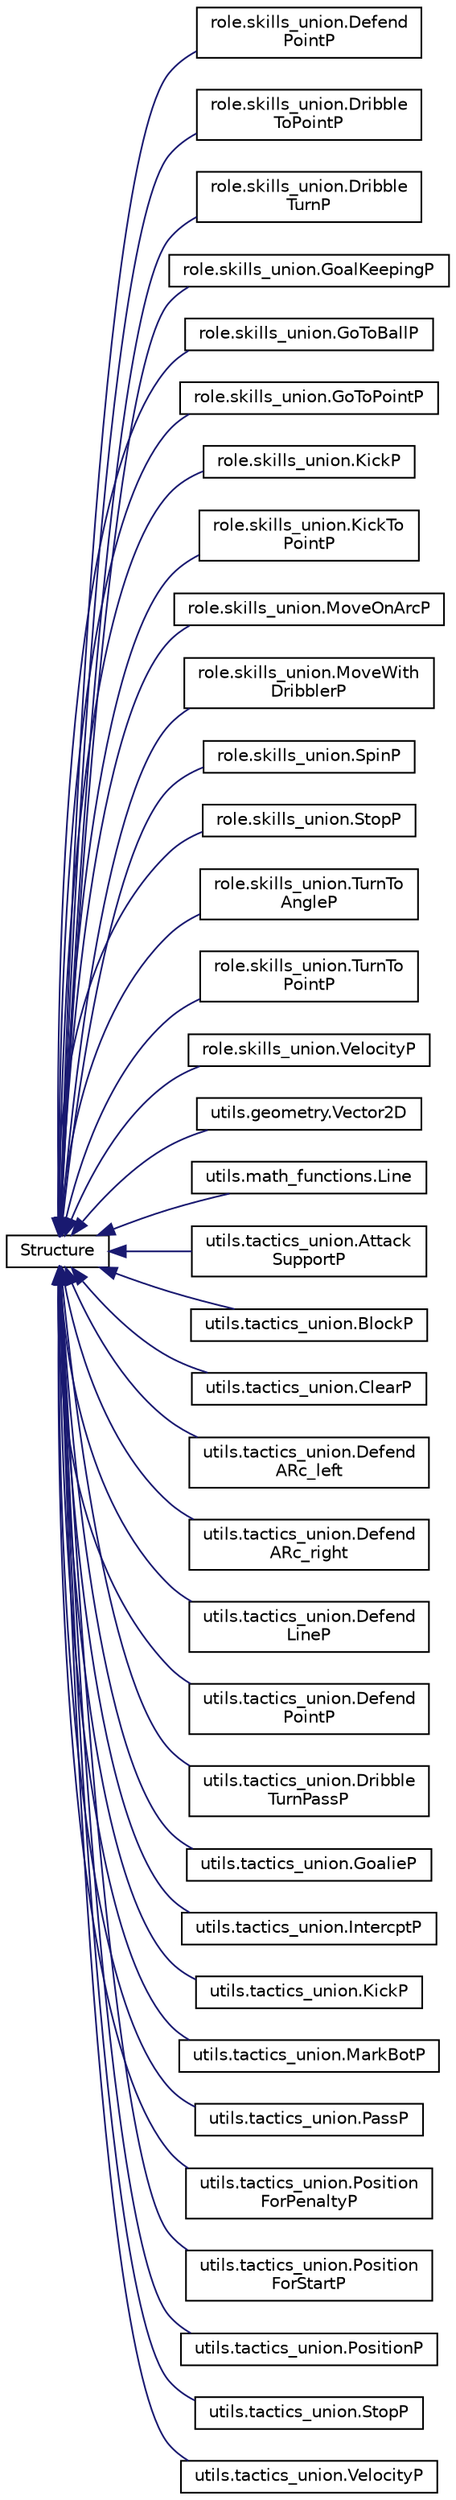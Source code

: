 digraph "Graphical Class Hierarchy"
{
 // INTERACTIVE_SVG=YES
  edge [fontname="Helvetica",fontsize="10",labelfontname="Helvetica",labelfontsize="10"];
  node [fontname="Helvetica",fontsize="10",shape=record];
  rankdir="LR";
  Node1 [label="Structure",height=0.2,width=0.4,color="black", fillcolor="white", style="filled",URL="$d3/d0e/class_structure.html"];
  Node1 -> Node2 [dir="back",color="midnightblue",fontsize="10",style="solid",fontname="Helvetica"];
  Node2 [label="role.skills_union.Defend\lPointP",height=0.2,width=0.4,color="black", fillcolor="white", style="filled",URL="$d1/d48/classrole_1_1skills__union_1_1_defend_point_p.html"];
  Node1 -> Node3 [dir="back",color="midnightblue",fontsize="10",style="solid",fontname="Helvetica"];
  Node3 [label="role.skills_union.Dribble\lToPointP",height=0.2,width=0.4,color="black", fillcolor="white", style="filled",URL="$d1/d1b/classrole_1_1skills__union_1_1_dribble_to_point_p.html"];
  Node1 -> Node4 [dir="back",color="midnightblue",fontsize="10",style="solid",fontname="Helvetica"];
  Node4 [label="role.skills_union.Dribble\lTurnP",height=0.2,width=0.4,color="black", fillcolor="white", style="filled",URL="$d6/dd4/classrole_1_1skills__union_1_1_dribble_turn_p.html"];
  Node1 -> Node5 [dir="back",color="midnightblue",fontsize="10",style="solid",fontname="Helvetica"];
  Node5 [label="role.skills_union.GoalKeepingP",height=0.2,width=0.4,color="black", fillcolor="white", style="filled",URL="$d7/d39/classrole_1_1skills__union_1_1_goal_keeping_p.html"];
  Node1 -> Node6 [dir="back",color="midnightblue",fontsize="10",style="solid",fontname="Helvetica"];
  Node6 [label="role.skills_union.GoToBallP",height=0.2,width=0.4,color="black", fillcolor="white", style="filled",URL="$d1/d5d/classrole_1_1skills__union_1_1_go_to_ball_p.html"];
  Node1 -> Node7 [dir="back",color="midnightblue",fontsize="10",style="solid",fontname="Helvetica"];
  Node7 [label="role.skills_union.GoToPointP",height=0.2,width=0.4,color="black", fillcolor="white", style="filled",URL="$d7/d17/classrole_1_1skills__union_1_1_go_to_point_p.html"];
  Node1 -> Node8 [dir="back",color="midnightblue",fontsize="10",style="solid",fontname="Helvetica"];
  Node8 [label="role.skills_union.KickP",height=0.2,width=0.4,color="black", fillcolor="white", style="filled",URL="$d9/df0/classrole_1_1skills__union_1_1_kick_p.html"];
  Node1 -> Node9 [dir="back",color="midnightblue",fontsize="10",style="solid",fontname="Helvetica"];
  Node9 [label="role.skills_union.KickTo\lPointP",height=0.2,width=0.4,color="black", fillcolor="white", style="filled",URL="$d9/d81/classrole_1_1skills__union_1_1_kick_to_point_p.html"];
  Node1 -> Node10 [dir="back",color="midnightblue",fontsize="10",style="solid",fontname="Helvetica"];
  Node10 [label="role.skills_union.MoveOnArcP",height=0.2,width=0.4,color="black", fillcolor="white", style="filled",URL="$d0/d7d/classrole_1_1skills__union_1_1_move_on_arc_p.html"];
  Node1 -> Node11 [dir="back",color="midnightblue",fontsize="10",style="solid",fontname="Helvetica"];
  Node11 [label="role.skills_union.MoveWith\lDribblerP",height=0.2,width=0.4,color="black", fillcolor="white", style="filled",URL="$d9/d94/classrole_1_1skills__union_1_1_move_with_dribbler_p.html"];
  Node1 -> Node12 [dir="back",color="midnightblue",fontsize="10",style="solid",fontname="Helvetica"];
  Node12 [label="role.skills_union.SpinP",height=0.2,width=0.4,color="black", fillcolor="white", style="filled",URL="$df/d58/classrole_1_1skills__union_1_1_spin_p.html"];
  Node1 -> Node13 [dir="back",color="midnightblue",fontsize="10",style="solid",fontname="Helvetica"];
  Node13 [label="role.skills_union.StopP",height=0.2,width=0.4,color="black", fillcolor="white", style="filled",URL="$d8/d66/classrole_1_1skills__union_1_1_stop_p.html"];
  Node1 -> Node14 [dir="back",color="midnightblue",fontsize="10",style="solid",fontname="Helvetica"];
  Node14 [label="role.skills_union.TurnTo\lAngleP",height=0.2,width=0.4,color="black", fillcolor="white", style="filled",URL="$df/d66/classrole_1_1skills__union_1_1_turn_to_angle_p.html"];
  Node1 -> Node15 [dir="back",color="midnightblue",fontsize="10",style="solid",fontname="Helvetica"];
  Node15 [label="role.skills_union.TurnTo\lPointP",height=0.2,width=0.4,color="black", fillcolor="white", style="filled",URL="$d5/d54/classrole_1_1skills__union_1_1_turn_to_point_p.html"];
  Node1 -> Node16 [dir="back",color="midnightblue",fontsize="10",style="solid",fontname="Helvetica"];
  Node16 [label="role.skills_union.VelocityP",height=0.2,width=0.4,color="black", fillcolor="white", style="filled",URL="$db/d80/classrole_1_1skills__union_1_1_velocity_p.html"];
  Node1 -> Node17 [dir="back",color="midnightblue",fontsize="10",style="solid",fontname="Helvetica"];
  Node17 [label="utils.geometry.Vector2D",height=0.2,width=0.4,color="black", fillcolor="white", style="filled",URL="$d9/dba/classutils_1_1geometry_1_1_vector2_d.html"];
  Node1 -> Node18 [dir="back",color="midnightblue",fontsize="10",style="solid",fontname="Helvetica"];
  Node18 [label="utils.math_functions.Line",height=0.2,width=0.4,color="black", fillcolor="white", style="filled",URL="$dc/d10/classutils_1_1math__functions_1_1_line.html"];
  Node1 -> Node19 [dir="back",color="midnightblue",fontsize="10",style="solid",fontname="Helvetica"];
  Node19 [label="utils.tactics_union.Attack\lSupportP",height=0.2,width=0.4,color="black", fillcolor="white", style="filled",URL="$d6/df7/classutils_1_1tactics__union_1_1_attack_support_p.html"];
  Node1 -> Node20 [dir="back",color="midnightblue",fontsize="10",style="solid",fontname="Helvetica"];
  Node20 [label="utils.tactics_union.BlockP",height=0.2,width=0.4,color="black", fillcolor="white", style="filled",URL="$d6/d3f/classutils_1_1tactics__union_1_1_block_p.html"];
  Node1 -> Node21 [dir="back",color="midnightblue",fontsize="10",style="solid",fontname="Helvetica"];
  Node21 [label="utils.tactics_union.ClearP",height=0.2,width=0.4,color="black", fillcolor="white", style="filled",URL="$d9/d54/classutils_1_1tactics__union_1_1_clear_p.html"];
  Node1 -> Node22 [dir="back",color="midnightblue",fontsize="10",style="solid",fontname="Helvetica"];
  Node22 [label="utils.tactics_union.Defend\lARc_left",height=0.2,width=0.4,color="black", fillcolor="white", style="filled",URL="$d3/d2d/classutils_1_1tactics__union_1_1_defend_a_rc__left.html"];
  Node1 -> Node23 [dir="back",color="midnightblue",fontsize="10",style="solid",fontname="Helvetica"];
  Node23 [label="utils.tactics_union.Defend\lARc_right",height=0.2,width=0.4,color="black", fillcolor="white", style="filled",URL="$d0/d72/classutils_1_1tactics__union_1_1_defend_a_rc__right.html"];
  Node1 -> Node24 [dir="back",color="midnightblue",fontsize="10",style="solid",fontname="Helvetica"];
  Node24 [label="utils.tactics_union.Defend\lLineP",height=0.2,width=0.4,color="black", fillcolor="white", style="filled",URL="$d6/d7b/classutils_1_1tactics__union_1_1_defend_line_p.html"];
  Node1 -> Node25 [dir="back",color="midnightblue",fontsize="10",style="solid",fontname="Helvetica"];
  Node25 [label="utils.tactics_union.Defend\lPointP",height=0.2,width=0.4,color="black", fillcolor="white", style="filled",URL="$d5/d99/classutils_1_1tactics__union_1_1_defend_point_p.html"];
  Node1 -> Node26 [dir="back",color="midnightblue",fontsize="10",style="solid",fontname="Helvetica"];
  Node26 [label="utils.tactics_union.Dribble\lTurnPassP",height=0.2,width=0.4,color="black", fillcolor="white", style="filled",URL="$d7/d26/classutils_1_1tactics__union_1_1_dribble_turn_pass_p.html"];
  Node1 -> Node27 [dir="back",color="midnightblue",fontsize="10",style="solid",fontname="Helvetica"];
  Node27 [label="utils.tactics_union.GoalieP",height=0.2,width=0.4,color="black", fillcolor="white", style="filled",URL="$d1/db4/classutils_1_1tactics__union_1_1_goalie_p.html"];
  Node1 -> Node28 [dir="back",color="midnightblue",fontsize="10",style="solid",fontname="Helvetica"];
  Node28 [label="utils.tactics_union.IntercptP",height=0.2,width=0.4,color="black", fillcolor="white", style="filled",URL="$d4/d1d/classutils_1_1tactics__union_1_1_intercpt_p.html"];
  Node1 -> Node29 [dir="back",color="midnightblue",fontsize="10",style="solid",fontname="Helvetica"];
  Node29 [label="utils.tactics_union.KickP",height=0.2,width=0.4,color="black", fillcolor="white", style="filled",URL="$d0/df3/classutils_1_1tactics__union_1_1_kick_p.html"];
  Node1 -> Node30 [dir="back",color="midnightblue",fontsize="10",style="solid",fontname="Helvetica"];
  Node30 [label="utils.tactics_union.MarkBotP",height=0.2,width=0.4,color="black", fillcolor="white", style="filled",URL="$da/d66/classutils_1_1tactics__union_1_1_mark_bot_p.html"];
  Node1 -> Node31 [dir="back",color="midnightblue",fontsize="10",style="solid",fontname="Helvetica"];
  Node31 [label="utils.tactics_union.PassP",height=0.2,width=0.4,color="black", fillcolor="white", style="filled",URL="$db/d21/classutils_1_1tactics__union_1_1_pass_p.html"];
  Node1 -> Node32 [dir="back",color="midnightblue",fontsize="10",style="solid",fontname="Helvetica"];
  Node32 [label="utils.tactics_union.Position\lForPenaltyP",height=0.2,width=0.4,color="black", fillcolor="white", style="filled",URL="$dc/dbc/classutils_1_1tactics__union_1_1_position_for_penalty_p.html"];
  Node1 -> Node33 [dir="back",color="midnightblue",fontsize="10",style="solid",fontname="Helvetica"];
  Node33 [label="utils.tactics_union.Position\lForStartP",height=0.2,width=0.4,color="black", fillcolor="white", style="filled",URL="$de/d90/classutils_1_1tactics__union_1_1_position_for_start_p.html"];
  Node1 -> Node34 [dir="back",color="midnightblue",fontsize="10",style="solid",fontname="Helvetica"];
  Node34 [label="utils.tactics_union.PositionP",height=0.2,width=0.4,color="black", fillcolor="white", style="filled",URL="$d0/da2/classutils_1_1tactics__union_1_1_position_p.html"];
  Node1 -> Node35 [dir="back",color="midnightblue",fontsize="10",style="solid",fontname="Helvetica"];
  Node35 [label="utils.tactics_union.StopP",height=0.2,width=0.4,color="black", fillcolor="white", style="filled",URL="$db/dc3/classutils_1_1tactics__union_1_1_stop_p.html"];
  Node1 -> Node36 [dir="back",color="midnightblue",fontsize="10",style="solid",fontname="Helvetica"];
  Node36 [label="utils.tactics_union.VelocityP",height=0.2,width=0.4,color="black", fillcolor="white", style="filled",URL="$d5/d7a/classutils_1_1tactics__union_1_1_velocity_p.html"];
}
